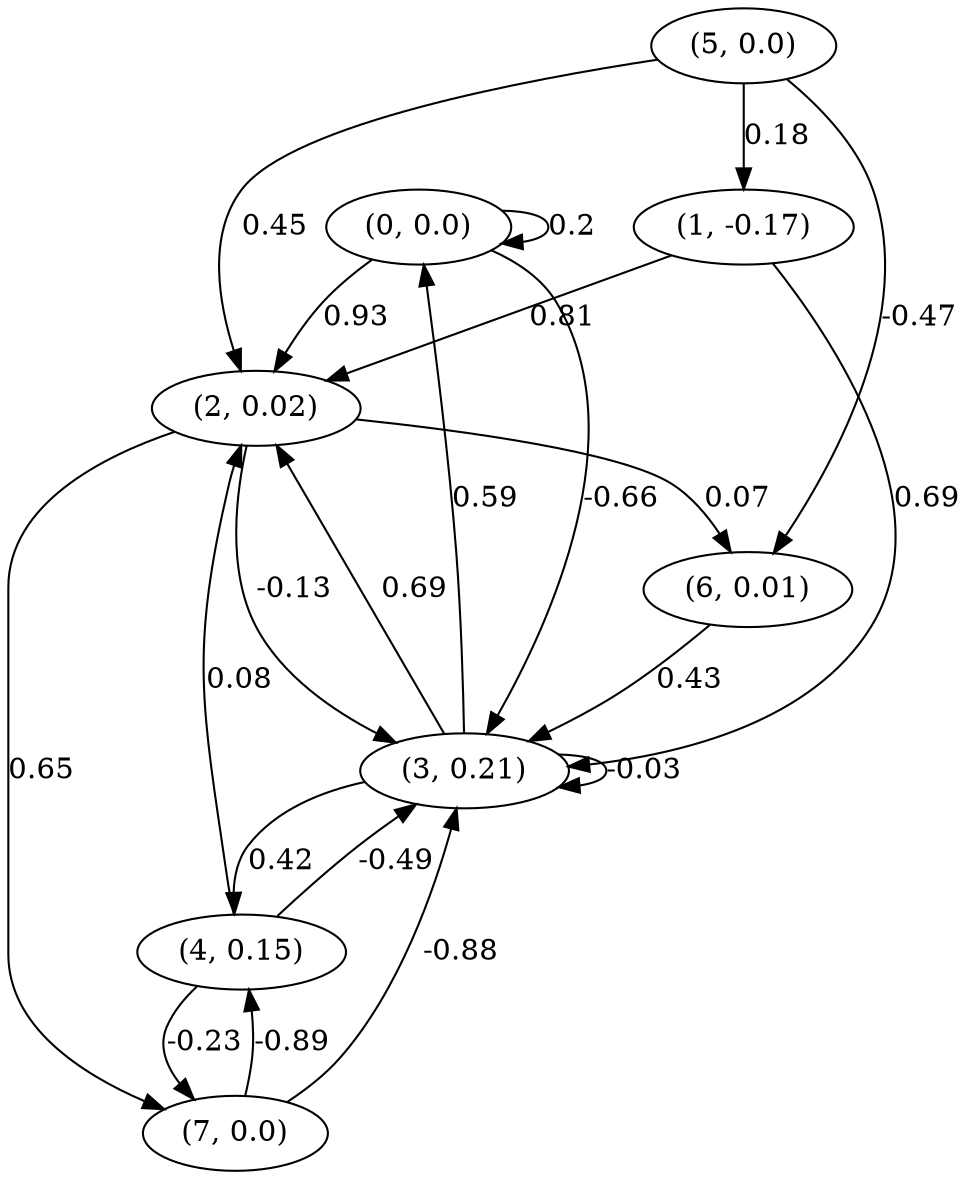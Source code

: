 digraph {
    0 [ label = "(0, 0.0)" ]
    1 [ label = "(1, -0.17)" ]
    2 [ label = "(2, 0.02)" ]
    3 [ label = "(3, 0.21)" ]
    4 [ label = "(4, 0.15)" ]
    5 [ label = "(5, 0.0)" ]
    6 [ label = "(6, 0.01)" ]
    7 [ label = "(7, 0.0)" ]
    0 -> 0 [ label = "0.2" ]
    3 -> 3 [ label = "-0.03" ]
    3 -> 0 [ label = "0.59" ]
    5 -> 1 [ label = "0.18" ]
    0 -> 2 [ label = "0.93" ]
    1 -> 2 [ label = "0.81" ]
    3 -> 2 [ label = "0.69" ]
    4 -> 2 [ label = "0.08" ]
    5 -> 2 [ label = "0.45" ]
    0 -> 3 [ label = "-0.66" ]
    1 -> 3 [ label = "0.69" ]
    2 -> 3 [ label = "-0.13" ]
    4 -> 3 [ label = "-0.49" ]
    6 -> 3 [ label = "0.43" ]
    7 -> 3 [ label = "-0.88" ]
    3 -> 4 [ label = "0.42" ]
    7 -> 4 [ label = "-0.89" ]
    2 -> 6 [ label = "0.07" ]
    5 -> 6 [ label = "-0.47" ]
    2 -> 7 [ label = "0.65" ]
    4 -> 7 [ label = "-0.23" ]
}


